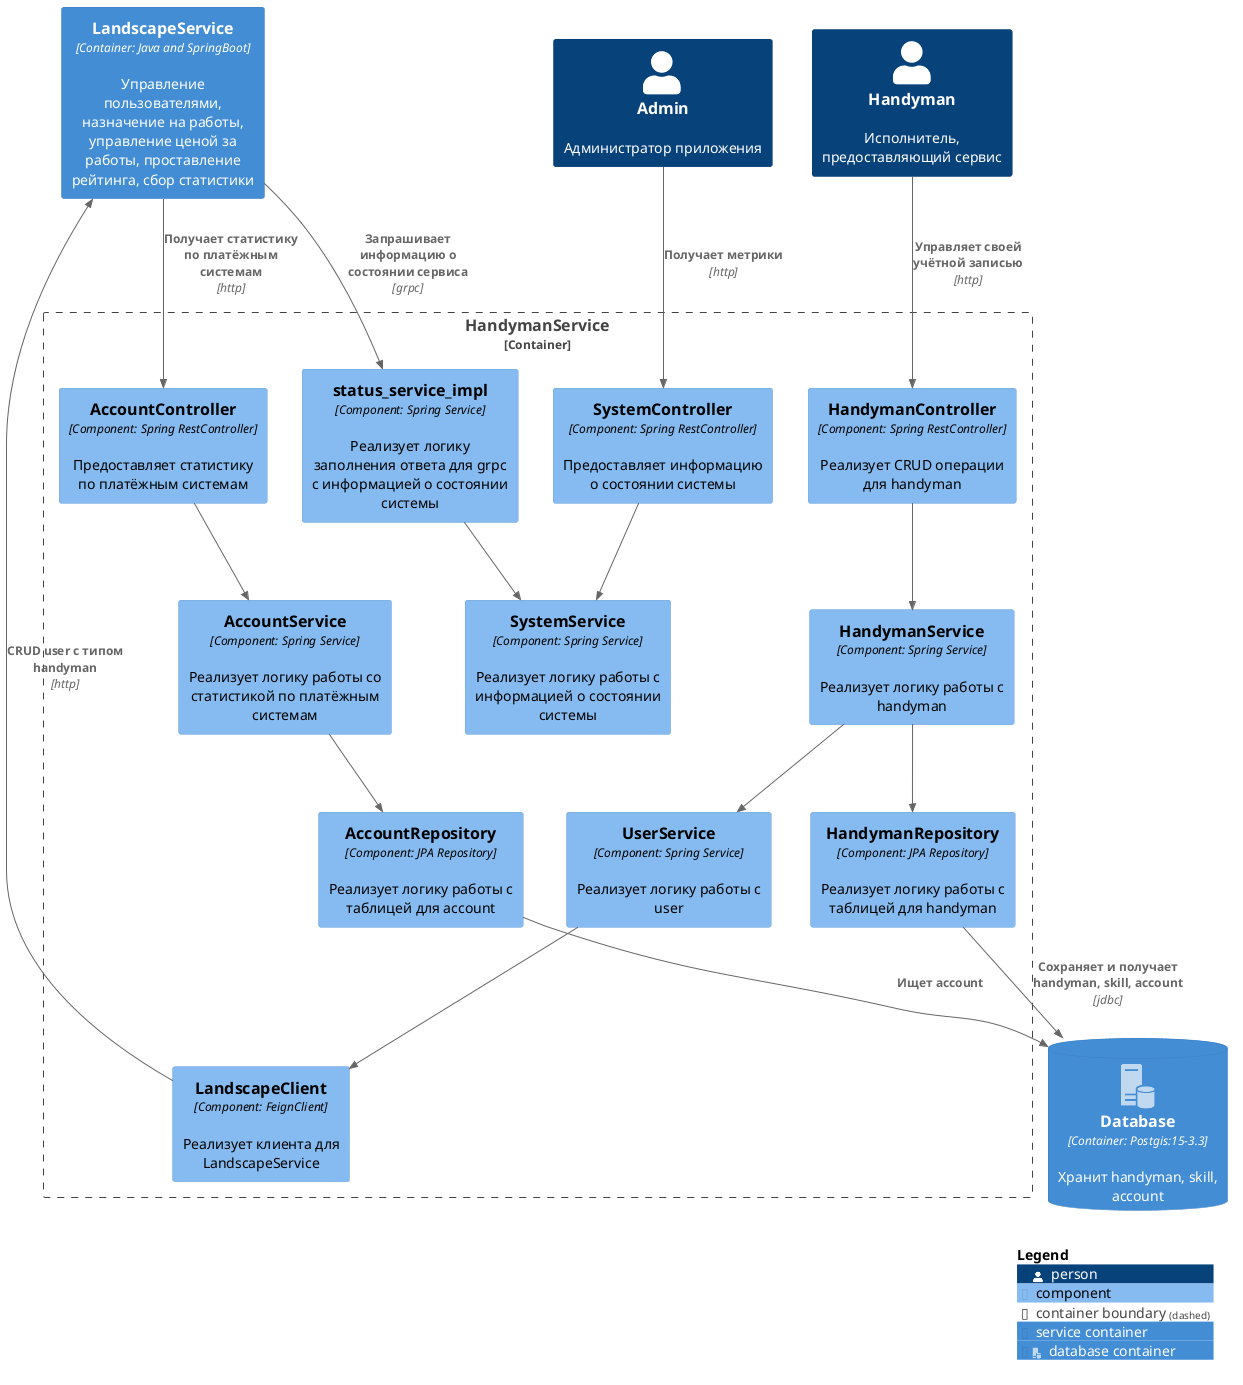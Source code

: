 @startuml Component
!include <C4/C4_Component>

!include <office/Servers/database_server>

AddContainerTag("service", $legendText="service container")
AddContainerTag("db", $sprite="database_server", $legendText="database container")

Person(admin, "Admin", "Администратор приложения")
Person(handyman, "Handyman", "Исполнитель, предоставляющий сервис")
Container(landscape_service, "LandscapeService", "Container: Java and SpringBoot", "Управление пользователями, назначение на работы, управление ценой за работы, проставление рейтинга, сбор статистики", $tags="service")
ContainerDb(postgres, "Database", "Container: Postgis:15-3.3", "Хранит handyman, skill, account", $tags="db")

Container_Boundary(handyman_boundary, "HandymanService") {
    Component(handyman_controller, "HandymanController", "Component: Spring RestController", "Реализует CRUD операции для handyman")
    Component(handyman_service, "HandymanService", "Component: Spring Service", "Реализует логику работы с handyman")
    Component(user_service, "UserService", "Component: Spring Service", "Реализует логику работы с user")
    Component(landscape_client, "LandscapeClient", "Component: FeignClient", "Реализует клиента для LandscapeService")
    Component(handyman_repository, "HandymanRepository", "Component: JPA Repository", "Реализует логику работы с таблицей для handyman")
    Component(account_controller, "AccountController", "Component: Spring RestController", "Предоставляет статистику по платёжным системам")
    Component(account_service, "AccountService", "Component: Spring Service", "Реализует логику работы со статистикой по платёжным системам")
    Component(account_repository, "AccountRepository", "Component: JPA Repository", "Реализует логику работы с таблицей для account")
    Component(system_controller, "SystemController", "Component: Spring RestController", "Предоставляет информацию о состоянии системы")
    Component(system_service, "SystemService", "Component: Spring Service", "Реализует логику работы с информацией о состоянии системы")
    Component(status_service_impl, "status_service_impl", "Component: Spring Service", "Реализует логику заполнения ответа для grpc с информацией о состоянии системы")
}

Rel(handyman, handyman_controller, "Управляет своей учётной записью", "http")
Rel(handyman_controller, handyman_service, " ")
Rel(handyman_service, user_service, " ")
Rel(user_service, landscape_client, " ")
Rel(account_controller, account_service, " ")
Rel(account_service, account_repository, " ")
Rel(account_repository, postgres, "Ищет account")
Rel(landscape_client, landscape_service, "CRUD user с типом handyman", "http")
Rel(handyman_service, handyman_repository, " ")
Rel(handyman_repository, postgres, "Сохраняет и получает handyman, skill, account", "jdbc")

Rel(admin, system_controller, "Получает метрики", "http")
Rel(system_controller, system_service, " ")

Rel(status_service_impl, system_service, " ")

Rel(landscape_service, status_service_impl, "Запрашивает информацию о состоянии сервиса", "grpc")

Rel(landscape_service, account_controller, "Получает статистику по платёжным системам", "http")

SHOW_LEGEND()
@enduml